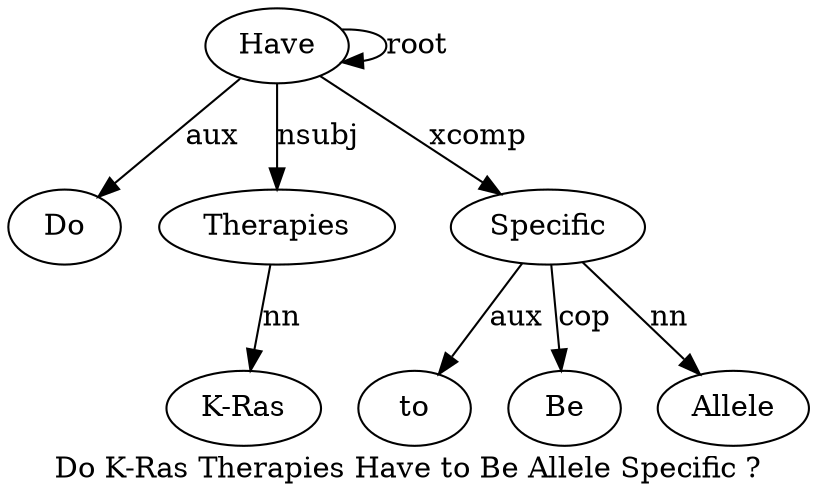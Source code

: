 digraph "Do K-Ras Therapies Have to Be Allele Specific ?" {
label="Do K-Ras Therapies Have to Be Allele Specific ?";
Have4 [style=filled, fillcolor=white, label=Have];
Do1 [style=filled, fillcolor=white, label=Do];
Have4 -> Do1  [label=aux];
Therapies3 [style=filled, fillcolor=white, label=Therapies];
"K-Ras2" [style=filled, fillcolor=white, label="K-Ras"];
Therapies3 -> "K-Ras2"  [label=nn];
Have4 -> Therapies3  [label=nsubj];
Have4 -> Have4  [label=root];
Specific8 [style=filled, fillcolor=white, label=Specific];
to5 [style=filled, fillcolor=white, label=to];
Specific8 -> to5  [label=aux];
Be6 [style=filled, fillcolor=white, label=Be];
Specific8 -> Be6  [label=cop];
Allele7 [style=filled, fillcolor=white, label=Allele];
Specific8 -> Allele7  [label=nn];
Have4 -> Specific8  [label=xcomp];
}
